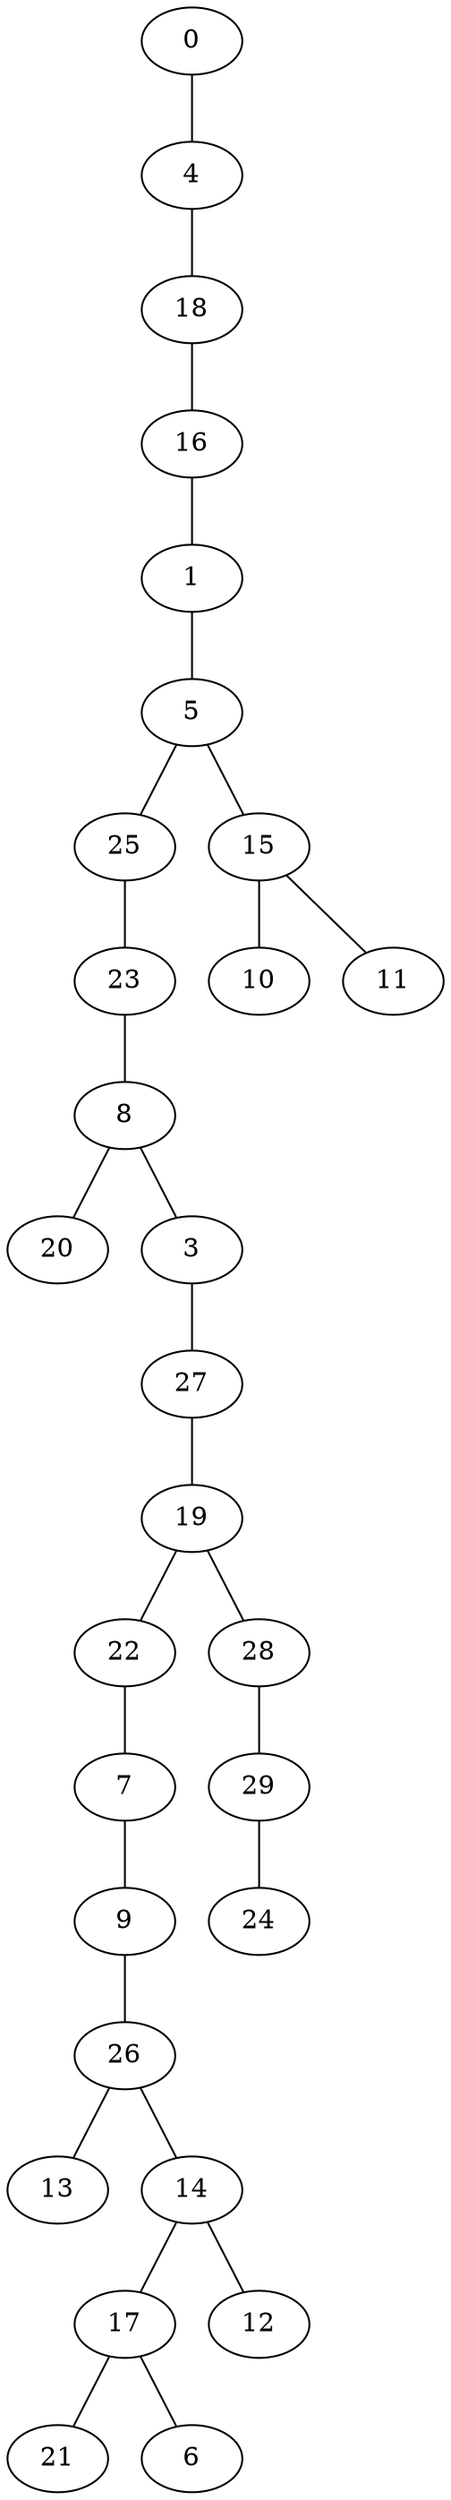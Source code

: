 graph G {
"5";
"4";
"10";
"29";
"11";
"18";
"1";
"27";
"22";
"23";
"25";
"28";
"21";
"19";
"9";
"13";
"26";
"17";
"7";
"6";
"20";
"12";
"24";
"3";
"14";
"16";
"8";
"0";
"15";
    "23" -- "8";
    "26" -- "14";
    "22" -- "7";
    "17" -- "21";
    "19" -- "28";
    "16" -- "1";
    "0" -- "4";
    "25" -- "23";
    "7" -- "9";
    "9" -- "26";
    "29" -- "24";
    "28" -- "29";
    "8" -- "3";
    "27" -- "19";
    "26" -- "13";
    "15" -- "11";
    "8" -- "20";
    "5" -- "25";
    "15" -- "10";
    "1" -- "5";
    "3" -- "27";
    "18" -- "16";
    "14" -- "12";
    "5" -- "15";
    "14" -- "17";
    "4" -- "18";
    "17" -- "6";
    "19" -- "22";
}

